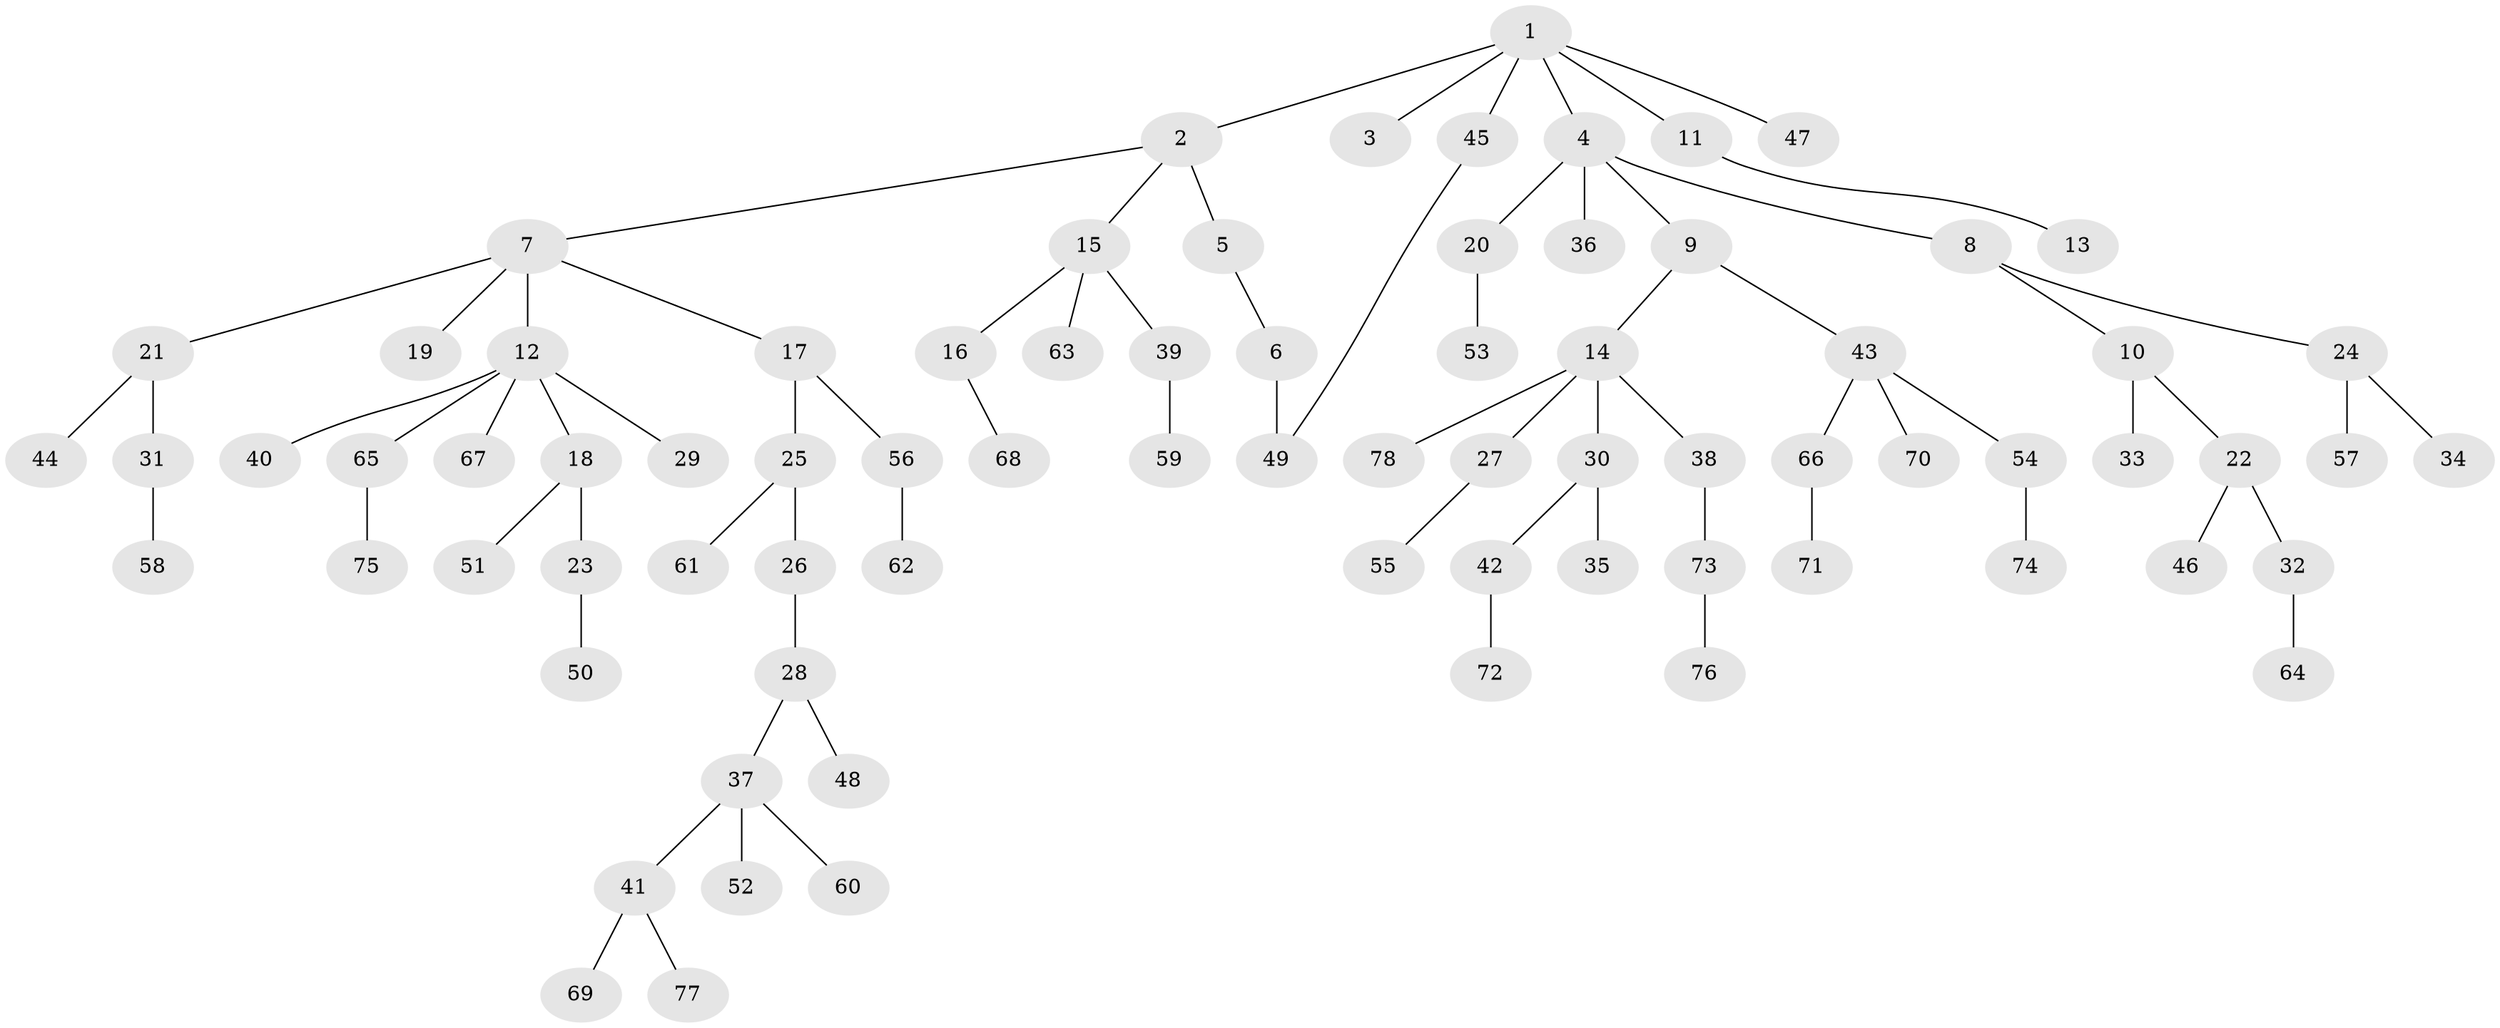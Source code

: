 // coarse degree distribution, {1: 0.8695652173913043, 16: 0.043478260869565216, 6: 0.043478260869565216, 2: 0.043478260869565216}
// Generated by graph-tools (version 1.1) at 2025/44/03/04/25 21:44:31]
// undirected, 78 vertices, 78 edges
graph export_dot {
graph [start="1"]
  node [color=gray90,style=filled];
  1;
  2;
  3;
  4;
  5;
  6;
  7;
  8;
  9;
  10;
  11;
  12;
  13;
  14;
  15;
  16;
  17;
  18;
  19;
  20;
  21;
  22;
  23;
  24;
  25;
  26;
  27;
  28;
  29;
  30;
  31;
  32;
  33;
  34;
  35;
  36;
  37;
  38;
  39;
  40;
  41;
  42;
  43;
  44;
  45;
  46;
  47;
  48;
  49;
  50;
  51;
  52;
  53;
  54;
  55;
  56;
  57;
  58;
  59;
  60;
  61;
  62;
  63;
  64;
  65;
  66;
  67;
  68;
  69;
  70;
  71;
  72;
  73;
  74;
  75;
  76;
  77;
  78;
  1 -- 2;
  1 -- 3;
  1 -- 4;
  1 -- 11;
  1 -- 45;
  1 -- 47;
  2 -- 5;
  2 -- 7;
  2 -- 15;
  4 -- 8;
  4 -- 9;
  4 -- 20;
  4 -- 36;
  5 -- 6;
  6 -- 49;
  7 -- 12;
  7 -- 17;
  7 -- 19;
  7 -- 21;
  8 -- 10;
  8 -- 24;
  9 -- 14;
  9 -- 43;
  10 -- 22;
  10 -- 33;
  11 -- 13;
  12 -- 18;
  12 -- 29;
  12 -- 40;
  12 -- 65;
  12 -- 67;
  14 -- 27;
  14 -- 30;
  14 -- 38;
  14 -- 78;
  15 -- 16;
  15 -- 39;
  15 -- 63;
  16 -- 68;
  17 -- 25;
  17 -- 56;
  18 -- 23;
  18 -- 51;
  20 -- 53;
  21 -- 31;
  21 -- 44;
  22 -- 32;
  22 -- 46;
  23 -- 50;
  24 -- 34;
  24 -- 57;
  25 -- 26;
  25 -- 61;
  26 -- 28;
  27 -- 55;
  28 -- 37;
  28 -- 48;
  30 -- 35;
  30 -- 42;
  31 -- 58;
  32 -- 64;
  37 -- 41;
  37 -- 52;
  37 -- 60;
  38 -- 73;
  39 -- 59;
  41 -- 69;
  41 -- 77;
  42 -- 72;
  43 -- 54;
  43 -- 66;
  43 -- 70;
  45 -- 49;
  54 -- 74;
  56 -- 62;
  65 -- 75;
  66 -- 71;
  73 -- 76;
}
